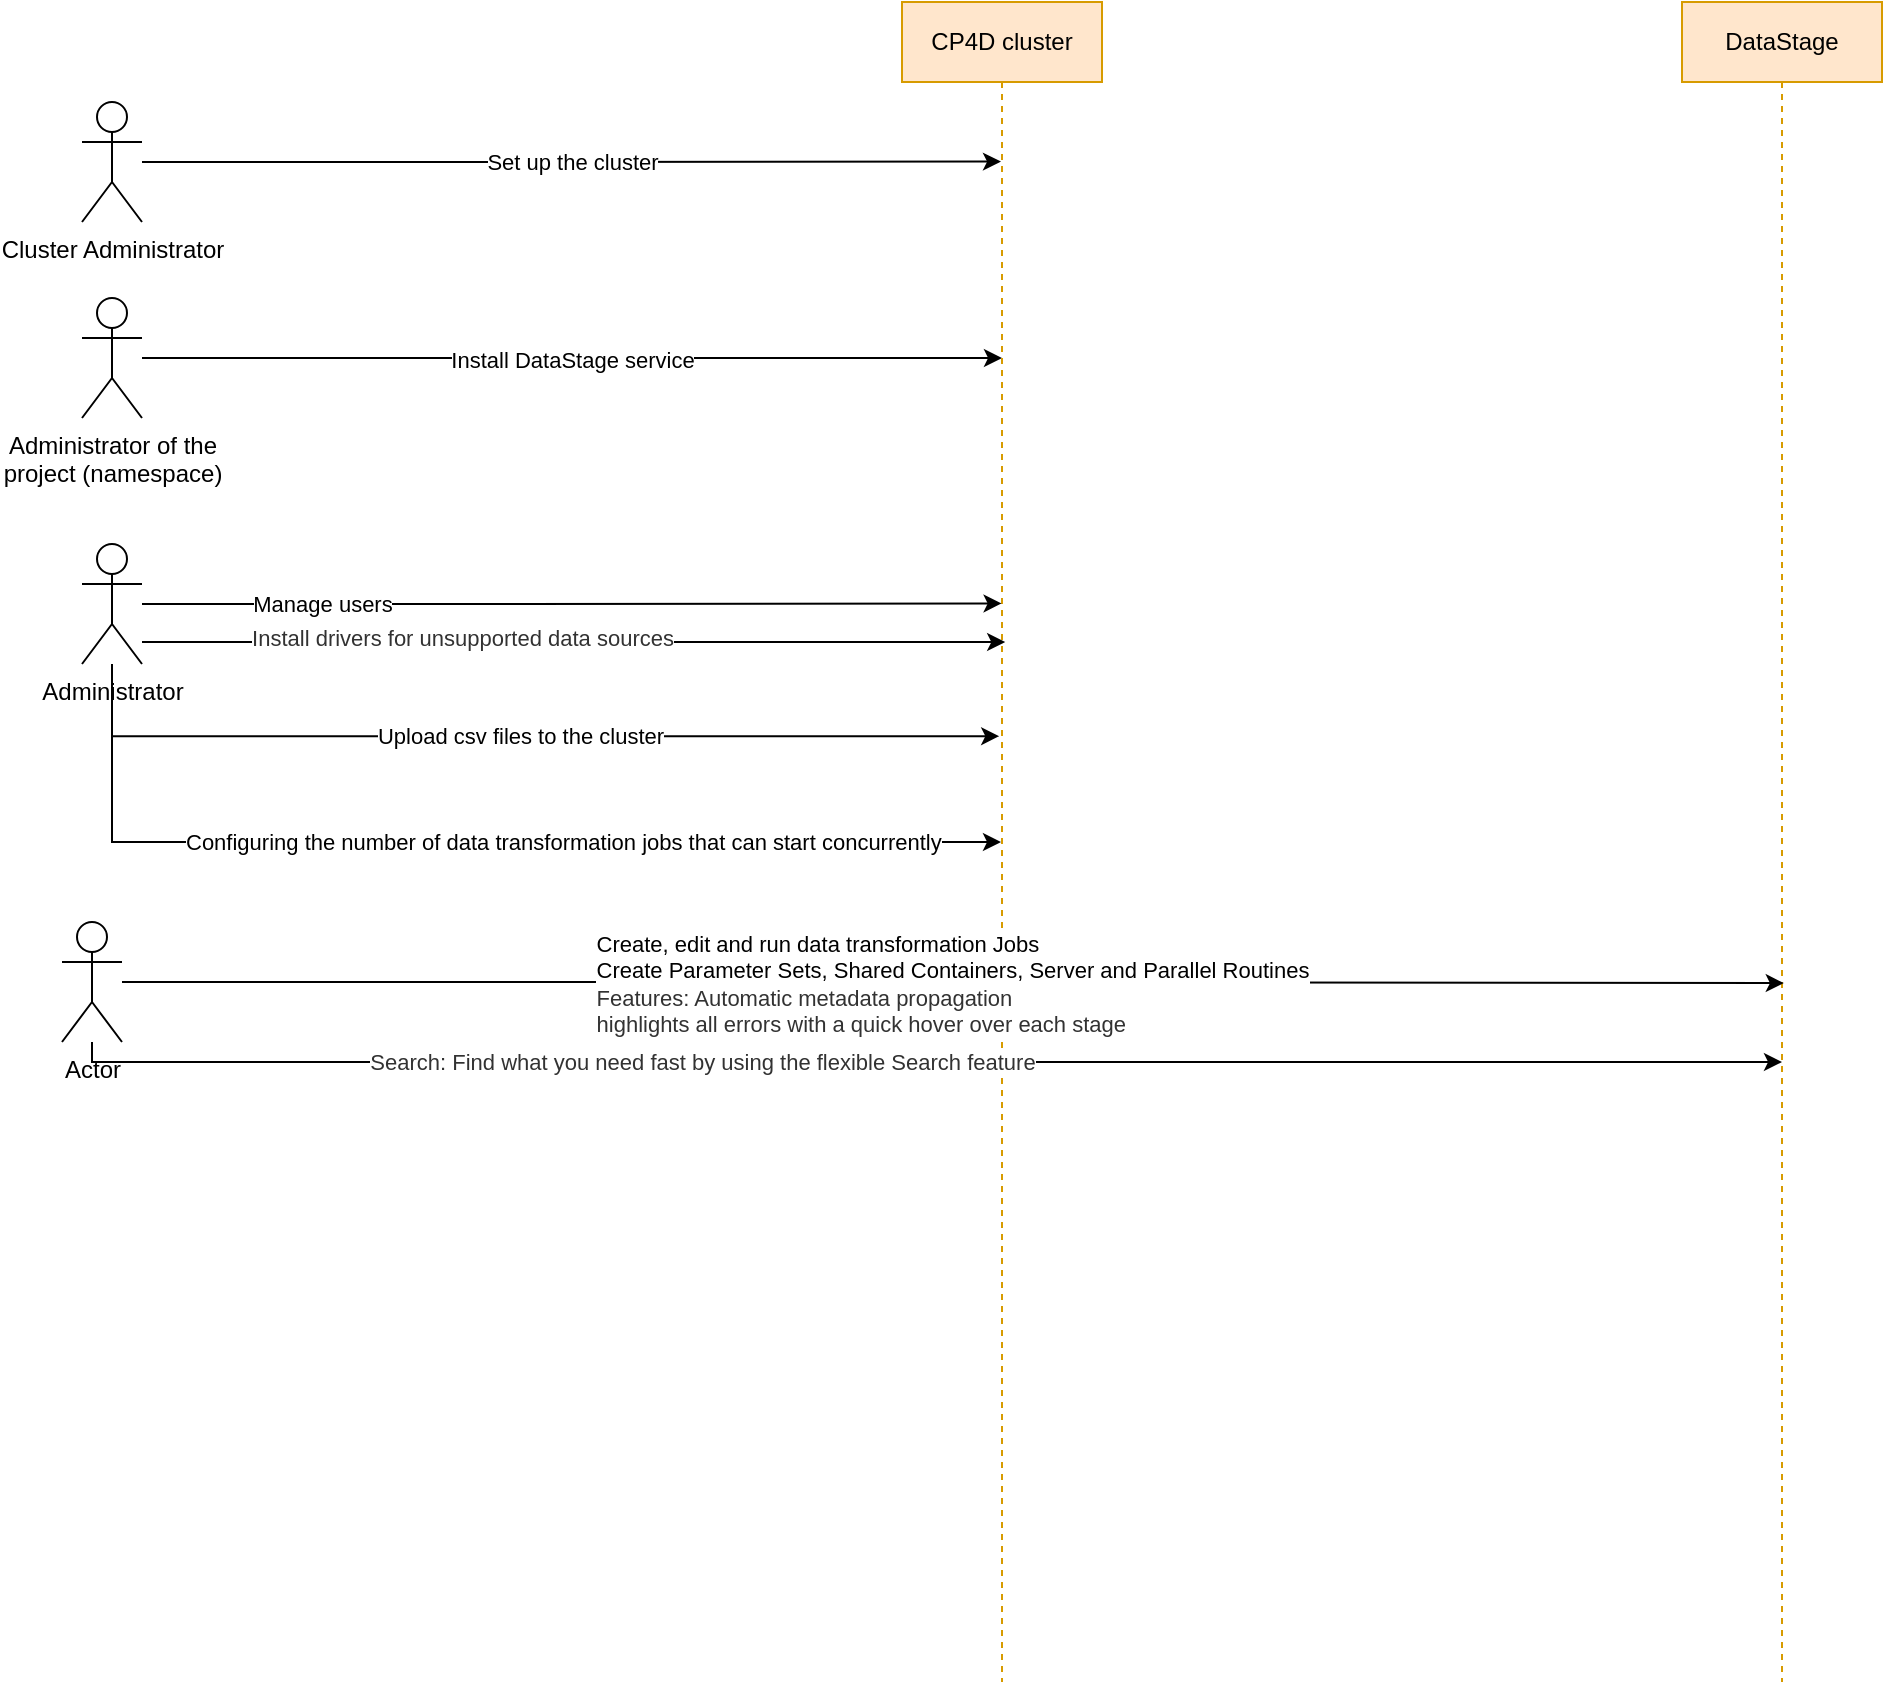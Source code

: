 <mxfile version="13.4.6" type="github">
  <diagram id="A3lseiiwYIHP_nx2Q55T" name="Page-1">
    <mxGraphModel dx="1684" dy="432" grid="1" gridSize="10" guides="1" tooltips="1" connect="1" arrows="1" fold="1" page="1" pageScale="1" pageWidth="850" pageHeight="1100" math="0" shadow="0">
      <root>
        <mxCell id="0" />
        <mxCell id="1" parent="0" />
        <mxCell id="pm4v9sZreAJuvo7hv3L7-1" value="DataStage" style="shape=umlLifeline;perimeter=lifelinePerimeter;whiteSpace=wrap;html=1;container=1;collapsible=0;recursiveResize=0;outlineConnect=0;fillColor=#ffe6cc;strokeColor=#d79b00;" vertex="1" parent="1">
          <mxGeometry x="670" y="40" width="100" height="840" as="geometry" />
        </mxCell>
        <mxCell id="pm4v9sZreAJuvo7hv3L7-4" value="Install DataStage service" style="edgeStyle=orthogonalEdgeStyle;rounded=0;orthogonalLoop=1;jettySize=auto;html=1;" edge="1" parent="1" source="pm4v9sZreAJuvo7hv3L7-3">
          <mxGeometry relative="1" as="geometry">
            <mxPoint x="330" y="218" as="targetPoint" />
          </mxGeometry>
        </mxCell>
        <mxCell id="pm4v9sZreAJuvo7hv3L7-3" value="Administrator of the &lt;br&gt;project (namespace)" style="shape=umlActor;verticalLabelPosition=bottom;verticalAlign=top;html=1;outlineConnect=0;" vertex="1" parent="1">
          <mxGeometry x="-130" y="188" width="30" height="60" as="geometry" />
        </mxCell>
        <mxCell id="pm4v9sZreAJuvo7hv3L7-5" value="CP4D cluster" style="shape=umlLifeline;perimeter=lifelinePerimeter;whiteSpace=wrap;html=1;container=1;collapsible=0;recursiveResize=0;outlineConnect=0;fillColor=#ffe6cc;strokeColor=#d79b00;" vertex="1" parent="1">
          <mxGeometry x="280" y="40" width="100" height="840" as="geometry" />
        </mxCell>
        <mxCell id="pm4v9sZreAJuvo7hv3L7-7" value="Set up the cluster" style="edgeStyle=orthogonalEdgeStyle;rounded=0;orthogonalLoop=1;jettySize=auto;html=1;entryX=0.495;entryY=0.095;entryDx=0;entryDy=0;entryPerimeter=0;" edge="1" parent="1" source="pm4v9sZreAJuvo7hv3L7-6" target="pm4v9sZreAJuvo7hv3L7-5">
          <mxGeometry relative="1" as="geometry" />
        </mxCell>
        <mxCell id="pm4v9sZreAJuvo7hv3L7-6" value="Cluster Administrator" style="shape=umlActor;verticalLabelPosition=bottom;verticalAlign=top;html=1;outlineConnect=0;" vertex="1" parent="1">
          <mxGeometry x="-130" y="90" width="30" height="60" as="geometry" />
        </mxCell>
        <mxCell id="pm4v9sZreAJuvo7hv3L7-10" style="edgeStyle=orthogonalEdgeStyle;rounded=0;orthogonalLoop=1;jettySize=auto;html=1;entryX=0.498;entryY=0.358;entryDx=0;entryDy=0;entryPerimeter=0;" edge="1" parent="1" source="pm4v9sZreAJuvo7hv3L7-9" target="pm4v9sZreAJuvo7hv3L7-5">
          <mxGeometry relative="1" as="geometry" />
        </mxCell>
        <mxCell id="pm4v9sZreAJuvo7hv3L7-14" value="Manage users" style="edgeLabel;html=1;align=center;verticalAlign=middle;resizable=0;points=[];" vertex="1" connectable="0" parent="pm4v9sZreAJuvo7hv3L7-10">
          <mxGeometry x="0.145" relative="1" as="geometry">
            <mxPoint x="-155.86" y="0.3" as="offset" />
          </mxGeometry>
        </mxCell>
        <mxCell id="pm4v9sZreAJuvo7hv3L7-11" style="edgeStyle=orthogonalEdgeStyle;rounded=0;orthogonalLoop=1;jettySize=auto;html=1;entryX=0.516;entryY=0.381;entryDx=0;entryDy=0;entryPerimeter=0;" edge="1" parent="1" source="pm4v9sZreAJuvo7hv3L7-9" target="pm4v9sZreAJuvo7hv3L7-5">
          <mxGeometry relative="1" as="geometry">
            <Array as="points">
              <mxPoint x="20" y="360" />
              <mxPoint x="20" y="360" />
            </Array>
          </mxGeometry>
        </mxCell>
        <mxCell id="pm4v9sZreAJuvo7hv3L7-13" value="&lt;span style=&quot;color: rgb(50 , 50 , 50)&quot;&gt;&lt;font style=&quot;font-size: 11px&quot;&gt;Install drivers for unsupported data sources&lt;/font&gt;&lt;/span&gt;" style="edgeLabel;html=1;align=center;verticalAlign=middle;resizable=0;points=[];" vertex="1" connectable="0" parent="pm4v9sZreAJuvo7hv3L7-11">
          <mxGeometry x="-0.247" y="2" relative="1" as="geometry">
            <mxPoint x="-2.76" as="offset" />
          </mxGeometry>
        </mxCell>
        <mxCell id="pm4v9sZreAJuvo7hv3L7-12" style="edgeStyle=orthogonalEdgeStyle;rounded=0;orthogonalLoop=1;jettySize=auto;html=1;" edge="1" parent="1" source="pm4v9sZreAJuvo7hv3L7-9" target="pm4v9sZreAJuvo7hv3L7-5">
          <mxGeometry relative="1" as="geometry">
            <Array as="points">
              <mxPoint x="-115" y="460" />
            </Array>
          </mxGeometry>
        </mxCell>
        <mxCell id="pm4v9sZreAJuvo7hv3L7-16" value="Configuring the number of data transformation jobs that can start concurrently" style="edgeLabel;html=1;align=left;verticalAlign=middle;resizable=0;points=[];" vertex="1" connectable="0" parent="pm4v9sZreAJuvo7hv3L7-12">
          <mxGeometry x="-0.051" relative="1" as="geometry">
            <mxPoint x="-129.07" as="offset" />
          </mxGeometry>
        </mxCell>
        <mxCell id="pm4v9sZreAJuvo7hv3L7-17" value="Upload csv files to the cluster" style="edgeStyle=orthogonalEdgeStyle;rounded=0;orthogonalLoop=1;jettySize=auto;html=1;entryX=0.486;entryY=0.437;entryDx=0;entryDy=0;entryPerimeter=0;" edge="1" parent="1" source="pm4v9sZreAJuvo7hv3L7-9" target="pm4v9sZreAJuvo7hv3L7-5">
          <mxGeometry relative="1" as="geometry">
            <Array as="points">
              <mxPoint x="-115" y="407" />
            </Array>
          </mxGeometry>
        </mxCell>
        <mxCell id="pm4v9sZreAJuvo7hv3L7-9" value="Administrator" style="shape=umlActor;verticalLabelPosition=bottom;verticalAlign=top;html=1;outlineConnect=0;" vertex="1" parent="1">
          <mxGeometry x="-130" y="311" width="30" height="60" as="geometry" />
        </mxCell>
        <mxCell id="pm4v9sZreAJuvo7hv3L7-19" value="&lt;div style=&quot;text-align: left&quot;&gt;Create, edit and run data transformation Jobs&lt;/div&gt;&lt;div style=&quot;text-align: left&quot;&gt;Create Parameter Sets, Shared Containers, Server and Parallel Routines&lt;/div&gt;&lt;font style=&quot;font-size: 11px&quot;&gt;&lt;div style=&quot;text-align: left&quot;&gt;&lt;span style=&quot;color: rgb(50 , 50 , 50)&quot;&gt;Features: Automatic metadata propagation&lt;/span&gt;&lt;/div&gt;&lt;span style=&quot;color: rgb(50 , 50 , 50)&quot;&gt;&lt;div style=&quot;text-align: left&quot;&gt;highlights all errors with a quick hover over each stage&lt;/div&gt;&lt;/span&gt;&lt;/font&gt;" style="edgeStyle=orthogonalEdgeStyle;rounded=0;orthogonalLoop=1;jettySize=auto;html=1;entryX=0.509;entryY=0.584;entryDx=0;entryDy=0;entryPerimeter=0;" edge="1" parent="1" source="pm4v9sZreAJuvo7hv3L7-18" target="pm4v9sZreAJuvo7hv3L7-1">
          <mxGeometry relative="1" as="geometry" />
        </mxCell>
        <mxCell id="pm4v9sZreAJuvo7hv3L7-20" style="edgeStyle=orthogonalEdgeStyle;rounded=0;orthogonalLoop=1;jettySize=auto;html=1;" edge="1" parent="1" source="pm4v9sZreAJuvo7hv3L7-18">
          <mxGeometry relative="1" as="geometry">
            <mxPoint x="720" y="570" as="targetPoint" />
            <Array as="points">
              <mxPoint x="-125" y="570" />
              <mxPoint x="720" y="570" />
            </Array>
          </mxGeometry>
        </mxCell>
        <mxCell id="pm4v9sZreAJuvo7hv3L7-21" value="&lt;span style=&quot;color: rgb(50 , 50 , 50) ; text-align: left&quot;&gt;&lt;font style=&quot;font-size: 11px&quot;&gt;Search: Find what you need fast by using the flexible Search feature&lt;/font&gt;&lt;/span&gt;" style="edgeLabel;html=1;align=center;verticalAlign=middle;resizable=0;points=[];" vertex="1" connectable="0" parent="pm4v9sZreAJuvo7hv3L7-20">
          <mxGeometry x="-0.264" relative="1" as="geometry">
            <mxPoint as="offset" />
          </mxGeometry>
        </mxCell>
        <mxCell id="pm4v9sZreAJuvo7hv3L7-18" value="Actor" style="shape=umlActor;verticalLabelPosition=bottom;verticalAlign=top;html=1;outlineConnect=0;" vertex="1" parent="1">
          <mxGeometry x="-140" y="500" width="30" height="60" as="geometry" />
        </mxCell>
      </root>
    </mxGraphModel>
  </diagram>
</mxfile>
